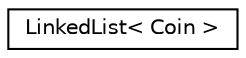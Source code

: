 digraph "Graphical Class Hierarchy"
{
  edge [fontname="Helvetica",fontsize="10",labelfontname="Helvetica",labelfontsize="10"];
  node [fontname="Helvetica",fontsize="10",shape=record];
  rankdir="LR";
  Node0 [label="LinkedList\< Coin \>",height=0.2,width=0.4,color="black", fillcolor="white", style="filled",URL="$class_linked_list.html"];
}
